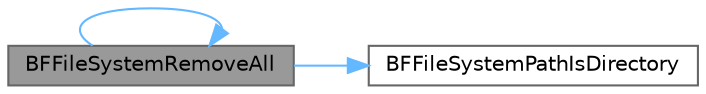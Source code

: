 digraph "BFFileSystemRemoveAll"
{
 // LATEX_PDF_SIZE
  bgcolor="transparent";
  edge [fontname=Helvetica,fontsize=10,labelfontname=Helvetica,labelfontsize=10];
  node [fontname=Helvetica,fontsize=10,shape=box,height=0.2,width=0.4];
  rankdir="LR";
  Node1 [id="Node000001",label="BFFileSystemRemoveAll",height=0.2,width=0.4,color="gray40", fillcolor="grey60", style="filled", fontcolor="black",tooltip=" "];
  Node1 -> Node2 [id="edge1_Node000001_Node000002",color="steelblue1",style="solid",tooltip=" "];
  Node2 [id="Node000002",label="BFFileSystemPathIsDirectory",height=0.2,width=0.4,color="grey40", fillcolor="white", style="filled",URL="$df/d45/filesystem_8c.html#a7b2e5fa5d259a91a3d8921e1be35bb7b",tooltip=" "];
  Node1 -> Node1 [id="edge2_Node000001_Node000001",color="steelblue1",style="solid",tooltip=" "];
}
